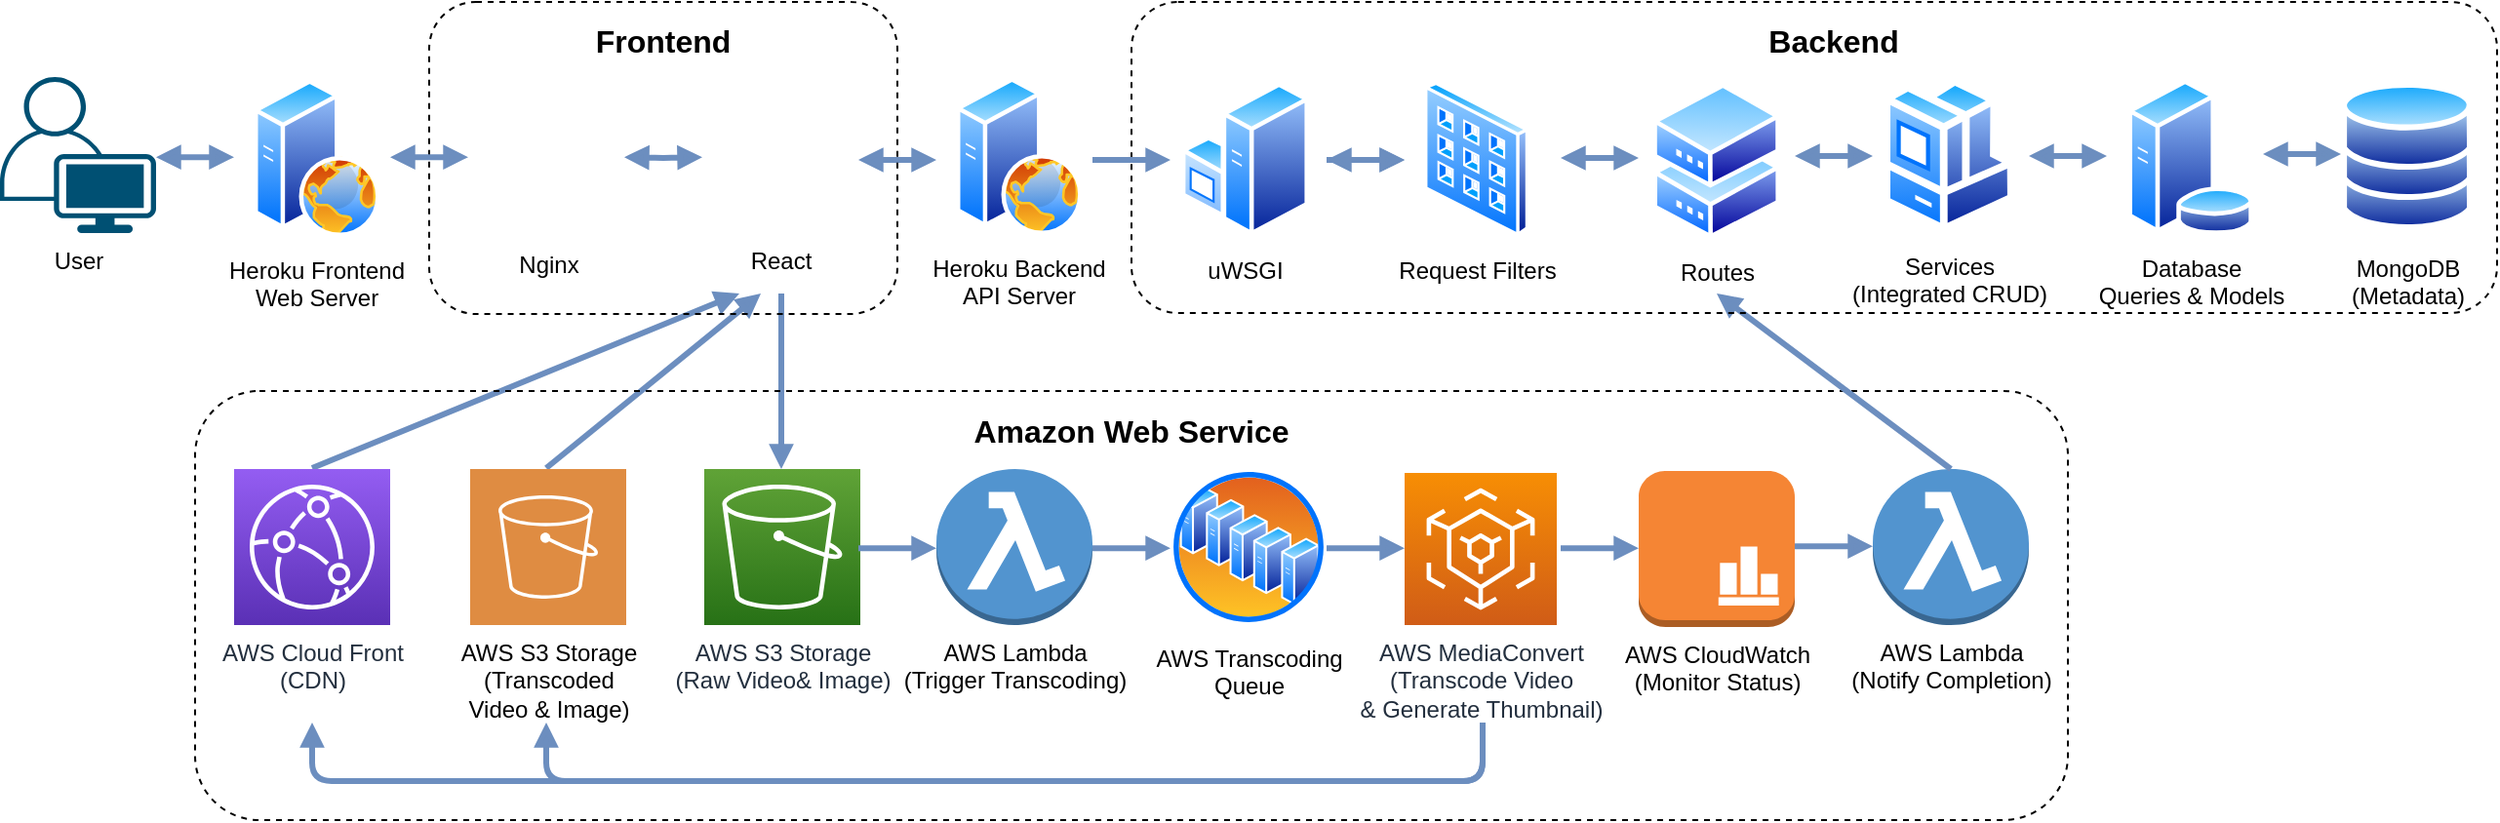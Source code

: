 <mxfile version="13.10.8" type="device"><diagram id="Z6kzxZ2fxYxvkUkX5w1j" name="Page-1"><mxGraphModel dx="1659" dy="689" grid="1" gridSize="10" guides="1" tooltips="1" connect="1" arrows="1" fold="1" page="1" pageScale="1" pageWidth="80" pageHeight="70" math="0" shadow="0"><root><mxCell id="0"/><mxCell id="1" parent="0"/><mxCell id="J5Phn36LUm2sp5nNFIVk-1" value="User" style="points=[[0.35,0,0],[0.98,0.51,0],[1,0.71,0],[0.67,1,0],[0,0.795,0],[0,0.65,0]];verticalLabelPosition=bottom;html=1;verticalAlign=top;aspect=fixed;align=center;pointerEvents=1;shape=mxgraph.cisco19.user;fillColor=#005073;strokeColor=none;" vertex="1" parent="1"><mxGeometry x="-400" y="38.5" width="80" height="80" as="geometry"/></mxCell><mxCell id="J5Phn36LUm2sp5nNFIVk-2" value="Heroku Frontend&lt;br&gt;Web Server" style="aspect=fixed;perimeter=ellipsePerimeter;html=1;align=center;shadow=0;dashed=0;spacingTop=3;image;image=img/lib/active_directory/web_server.svg;" vertex="1" parent="1"><mxGeometry x="-270" y="39.5" width="64.8" height="81" as="geometry"/></mxCell><mxCell id="J5Phn36LUm2sp5nNFIVk-3" value="uWSGI" style="aspect=fixed;perimeter=ellipsePerimeter;html=1;align=center;shadow=0;dashed=0;spacingTop=3;image;image=img/lib/active_directory/windows_server.svg;" vertex="1" parent="1"><mxGeometry x="205.4" y="40.5" width="65.6" height="80" as="geometry"/></mxCell><mxCell id="J5Phn36LUm2sp5nNFIVk-9" value="Database&lt;br&gt;Queries &amp;amp; Models" style="aspect=fixed;perimeter=ellipsePerimeter;html=1;align=center;shadow=0;dashed=0;spacingTop=3;image;image=img/lib/active_directory/database_server.svg;" vertex="1" parent="1"><mxGeometry x="690" y="39.5" width="65.6" height="80" as="geometry"/></mxCell><mxCell id="J5Phn36LUm2sp5nNFIVk-13" value="MongoDB&lt;br&gt;(Metadata)" style="aspect=fixed;perimeter=ellipsePerimeter;html=1;align=center;shadow=0;dashed=0;spacingTop=3;image;image=img/lib/active_directory/database.svg;" vertex="1" parent="1"><mxGeometry x="800" y="69.5" width="67.57" height="50" as="geometry"/></mxCell><mxCell id="J5Phn36LUm2sp5nNFIVk-39" value="" style="endArrow=block;html=1;strokeWidth=3;fillColor=#dae8fc;strokeColor=#6c8ebf;endFill=1;jumpSize=4;endSize=5;startSize=5;rounded=1;gradientColor=#7ea6e0;" edge="1" parent="1"><mxGeometry width="50" height="50" relative="1" as="geometry"><mxPoint x="0.5" y="149.5" as="sourcePoint"/><mxPoint x="0.5" y="239.5" as="targetPoint"/></mxGeometry></mxCell><mxCell id="J5Phn36LUm2sp5nNFIVk-40" value="" style="endArrow=block;html=1;strokeColor=#6c8ebf;strokeWidth=3;fillColor=#dae8fc;endFill=1;endSize=5;startSize=5;gradientColor=#7ea6e0;" edge="1" parent="1"><mxGeometry width="50" height="50" relative="1" as="geometry"><mxPoint x="-120" y="239" as="sourcePoint"/><mxPoint x="-10" y="149.5" as="targetPoint"/></mxGeometry></mxCell><mxCell id="J5Phn36LUm2sp5nNFIVk-41" value="" style="endArrow=block;html=1;strokeColor=#6c8ebf;strokeWidth=3;fillColor=#dae8fc;endFill=1;endSize=5;startSize=5;gradientColor=#7ea6e0;" edge="1" parent="1"><mxGeometry width="50" height="50" relative="1" as="geometry"><mxPoint x="-240" y="239" as="sourcePoint"/><mxPoint x="-21" y="149.5" as="targetPoint"/></mxGeometry></mxCell><mxCell id="J5Phn36LUm2sp5nNFIVk-44" value="" style="endArrow=block;html=1;strokeWidth=3;fillColor=#dae8fc;strokeColor=#6c8ebf;gradientColor=#7ea6e0;endFill=1;endSize=5;startSize=5;startArrow=block;startFill=1;" edge="1" parent="1"><mxGeometry width="50" height="50" relative="1" as="geometry"><mxPoint x="40" y="81" as="sourcePoint"/><mxPoint x="80" y="81" as="targetPoint"/></mxGeometry></mxCell><mxCell id="J5Phn36LUm2sp5nNFIVk-54" value="" style="endArrow=block;html=1;strokeWidth=3;fillColor=#dae8fc;strokeColor=#6c8ebf;gradientColor=#7ea6e0;endFill=1;endSize=5;startSize=5;startArrow=block;startFill=1;" edge="1" parent="1"><mxGeometry width="50" height="50" relative="1" as="geometry"><mxPoint x="-320" y="79.58" as="sourcePoint"/><mxPoint x="-280" y="79.58" as="targetPoint"/></mxGeometry></mxCell><mxCell id="J5Phn36LUm2sp5nNFIVk-57" value="" style="group" vertex="1" connectable="0" parent="1"><mxGeometry x="-300" y="199.5" width="960" height="220" as="geometry"/></mxCell><mxCell id="J5Phn36LUm2sp5nNFIVk-4" value="AWS Transcoding&lt;br&gt;Queue" style="aspect=fixed;perimeter=ellipsePerimeter;html=1;align=center;shadow=0;dashed=0;spacingTop=3;image;image=img/lib/active_directory/server_farm.svg;" vertex="1" parent="J5Phn36LUm2sp5nNFIVk-57"><mxGeometry x="500" y="40" width="80" height="80" as="geometry"/></mxCell><mxCell id="J5Phn36LUm2sp5nNFIVk-7" value="AWS S3 Storage&lt;br&gt;(Raw Video&amp;amp; Image)" style="outlineConnect=0;fontColor=#232F3E;gradientColor=#60A337;gradientDirection=north;fillColor=#277116;strokeColor=#ffffff;dashed=0;verticalLabelPosition=bottom;verticalAlign=top;align=center;html=1;fontSize=12;fontStyle=0;aspect=fixed;shape=mxgraph.aws4.resourceIcon;resIcon=mxgraph.aws4.s3;" vertex="1" parent="J5Phn36LUm2sp5nNFIVk-57"><mxGeometry x="261" y="40" width="80" height="80" as="geometry"/></mxCell><mxCell id="J5Phn36LUm2sp5nNFIVk-16" value="AWS Cloud Front&lt;br&gt;(CDN)" style="outlineConnect=0;fontColor=#232F3E;gradientColor=#945DF2;gradientDirection=north;fillColor=#5A30B5;strokeColor=#ffffff;dashed=0;verticalLabelPosition=bottom;verticalAlign=top;align=center;html=1;fontSize=12;fontStyle=0;aspect=fixed;shape=mxgraph.aws4.resourceIcon;resIcon=mxgraph.aws4.cloudfront;" vertex="1" parent="J5Phn36LUm2sp5nNFIVk-57"><mxGeometry x="20" y="40" width="80" height="80" as="geometry"/></mxCell><mxCell id="J5Phn36LUm2sp5nNFIVk-17" value="AWS MediaConvert&lt;br&gt;(Transcode Video&lt;br&gt;&amp;amp; Generate Thumbnail)" style="outlineConnect=0;fontColor=#232F3E;gradientColor=#F78E04;gradientDirection=north;fillColor=#D05C17;strokeColor=#ffffff;dashed=0;verticalLabelPosition=bottom;verticalAlign=top;align=center;html=1;fontSize=12;fontStyle=0;aspect=fixed;shape=mxgraph.aws4.resourceIcon;resIcon=mxgraph.aws4.elemental_mediaconvert;" vertex="1" parent="J5Phn36LUm2sp5nNFIVk-57"><mxGeometry x="620" y="42" width="78" height="78" as="geometry"/></mxCell><mxCell id="J5Phn36LUm2sp5nNFIVk-20" value="AWS Lambda&lt;br&gt;(Notify Completion)" style="outlineConnect=0;dashed=0;verticalLabelPosition=bottom;verticalAlign=top;align=center;html=1;shape=mxgraph.aws3.lambda_function;fillColor=#5294CF;gradientColor=none;" vertex="1" parent="J5Phn36LUm2sp5nNFIVk-57"><mxGeometry x="860" y="40" width="80" height="80" as="geometry"/></mxCell><mxCell id="J5Phn36LUm2sp5nNFIVk-21" value="AWS Lambda&lt;br&gt;(Trigger Transcoding)" style="outlineConnect=0;dashed=0;verticalLabelPosition=bottom;verticalAlign=top;align=center;html=1;shape=mxgraph.aws3.lambda_function;fillColor=#5294CF;gradientColor=none;" vertex="1" parent="J5Phn36LUm2sp5nNFIVk-57"><mxGeometry x="380" y="40" width="80" height="80" as="geometry"/></mxCell><mxCell id="J5Phn36LUm2sp5nNFIVk-23" value="AWS S3 Storage&lt;br&gt;(Transcoded &lt;br&gt;Video &amp;amp; Image)" style="pointerEvents=1;shadow=0;dashed=0;html=1;strokeColor=none;fillColor=#DF8C42;labelPosition=center;verticalLabelPosition=bottom;verticalAlign=top;align=center;outlineConnect=0;shape=mxgraph.veeam2.aws_s3;" vertex="1" parent="J5Phn36LUm2sp5nNFIVk-57"><mxGeometry x="141" y="40" width="80" height="80" as="geometry"/></mxCell><mxCell id="J5Phn36LUm2sp5nNFIVk-33" value="AWS CloudWatch&lt;br&gt;(Monitor Status)" style="outlineConnect=0;dashed=0;verticalLabelPosition=bottom;verticalAlign=top;align=center;html=1;shape=mxgraph.aws3.instance_with_cloudwatch;fillColor=#F58534;gradientColor=none;strokeWidth=5;" vertex="1" parent="J5Phn36LUm2sp5nNFIVk-57"><mxGeometry x="740" y="41" width="80" height="80" as="geometry"/></mxCell><mxCell id="J5Phn36LUm2sp5nNFIVk-36" value="" style="endArrow=block;html=1;strokeColor=#6c8ebf;strokeWidth=3;fillColor=#dae8fc;gradientColor=#7ea6e0;endFill=1;endSize=5;startSize=5;" edge="1" parent="J5Phn36LUm2sp5nNFIVk-57"><mxGeometry width="50" height="50" relative="1" as="geometry"><mxPoint x="660" y="170" as="sourcePoint"/><mxPoint x="60" y="170" as="targetPoint"/><Array as="points"><mxPoint x="660" y="200"/><mxPoint x="60" y="200"/></Array></mxGeometry></mxCell><mxCell id="J5Phn36LUm2sp5nNFIVk-37" value="" style="endArrow=block;html=1;strokeColor=#6c8ebf;strokeWidth=3;fillColor=#dae8fc;gradientColor=#7ea6e0;endFill=1;endSize=5;startSize=5;" edge="1" parent="J5Phn36LUm2sp5nNFIVk-57"><mxGeometry width="50" height="50" relative="1" as="geometry"><mxPoint x="660" y="170" as="sourcePoint"/><mxPoint x="180" y="170" as="targetPoint"/><Array as="points"><mxPoint x="660" y="200"/><mxPoint x="180" y="200"/></Array></mxGeometry></mxCell><mxCell id="J5Phn36LUm2sp5nNFIVk-38" value="" style="rounded=1;whiteSpace=wrap;html=1;fillColor=none;dashed=1;" vertex="1" parent="J5Phn36LUm2sp5nNFIVk-57"><mxGeometry width="960" height="220" as="geometry"/></mxCell><mxCell id="J5Phn36LUm2sp5nNFIVk-42" value="&lt;font style=&quot;font-size: 16px&quot;&gt;Amazon Web Service&lt;/font&gt;" style="text;html=1;strokeColor=none;fillColor=none;align=center;verticalAlign=middle;whiteSpace=wrap;rounded=0;dashed=1;fontStyle=1;strokeWidth=5;" vertex="1" parent="J5Phn36LUm2sp5nNFIVk-57"><mxGeometry x="390" y="10" width="180" height="20" as="geometry"/></mxCell><mxCell id="J5Phn36LUm2sp5nNFIVk-47" value="" style="endArrow=block;html=1;strokeWidth=3;fillColor=#dae8fc;strokeColor=#6c8ebf;gradientColor=#7ea6e0;endFill=1;endSize=5;startSize=5;" edge="1" parent="J5Phn36LUm2sp5nNFIVk-57"><mxGeometry width="50" height="50" relative="1" as="geometry"><mxPoint x="340" y="80.58" as="sourcePoint"/><mxPoint x="380" y="80.58" as="targetPoint"/></mxGeometry></mxCell><mxCell id="J5Phn36LUm2sp5nNFIVk-50" value="" style="endArrow=block;html=1;strokeWidth=3;fillColor=#dae8fc;strokeColor=#6c8ebf;gradientColor=#7ea6e0;endFill=1;endSize=5;startSize=5;" edge="1" parent="J5Phn36LUm2sp5nNFIVk-57"><mxGeometry width="50" height="50" relative="1" as="geometry"><mxPoint x="460" y="80.58" as="sourcePoint"/><mxPoint x="500" y="80.58" as="targetPoint"/></mxGeometry></mxCell><mxCell id="J5Phn36LUm2sp5nNFIVk-51" value="" style="endArrow=block;html=1;strokeWidth=3;fillColor=#dae8fc;strokeColor=#6c8ebf;gradientColor=#7ea6e0;endFill=1;endSize=5;startSize=5;" edge="1" parent="J5Phn36LUm2sp5nNFIVk-57"><mxGeometry width="50" height="50" relative="1" as="geometry"><mxPoint x="580" y="80.58" as="sourcePoint"/><mxPoint x="620" y="80.58" as="targetPoint"/></mxGeometry></mxCell><mxCell id="J5Phn36LUm2sp5nNFIVk-52" value="" style="endArrow=block;html=1;strokeWidth=3;fillColor=#dae8fc;strokeColor=#6c8ebf;gradientColor=#7ea6e0;endFill=1;endSize=5;startSize=5;" edge="1" parent="J5Phn36LUm2sp5nNFIVk-57"><mxGeometry width="50" height="50" relative="1" as="geometry"><mxPoint x="700" y="80.58" as="sourcePoint"/><mxPoint x="740" y="80.58" as="targetPoint"/></mxGeometry></mxCell><mxCell id="J5Phn36LUm2sp5nNFIVk-53" value="" style="endArrow=block;html=1;strokeWidth=3;fillColor=#dae8fc;strokeColor=#6c8ebf;gradientColor=#7ea6e0;endFill=1;endSize=5;startSize=5;" edge="1" parent="J5Phn36LUm2sp5nNFIVk-57"><mxGeometry width="50" height="50" relative="1" as="geometry"><mxPoint x="820" y="79.58" as="sourcePoint"/><mxPoint x="860" y="79.58" as="targetPoint"/></mxGeometry></mxCell><mxCell id="J5Phn36LUm2sp5nNFIVk-70" value="" style="endArrow=block;html=1;strokeWidth=3;fillColor=#dae8fc;strokeColor=#6c8ebf;endFill=1;jumpSize=4;endSize=5;startSize=5;rounded=1;gradientColor=#7ea6e0;" edge="1" parent="J5Phn36LUm2sp5nNFIVk-57"><mxGeometry width="50" height="50" relative="1" as="geometry"><mxPoint x="900" y="40" as="sourcePoint"/><mxPoint x="780" y="-50" as="targetPoint"/></mxGeometry></mxCell><mxCell id="J5Phn36LUm2sp5nNFIVk-58" value="Heroku Backend&lt;br&gt;API Server" style="aspect=fixed;perimeter=ellipsePerimeter;html=1;align=center;shadow=0;dashed=0;spacingTop=3;image;image=img/lib/active_directory/web_server.svg;" vertex="1" parent="1"><mxGeometry x="90.0" y="38.5" width="64.8" height="81" as="geometry"/></mxCell><mxCell id="J5Phn36LUm2sp5nNFIVk-60" value="Request Filters" style="aspect=fixed;perimeter=ellipsePerimeter;html=1;align=center;shadow=0;dashed=0;spacingTop=3;image;image=img/lib/active_directory/input_output_filter.svg;strokeWidth=5;fillColor=none;" vertex="1" parent="1"><mxGeometry x="330" y="40.5" width="53.6" height="80" as="geometry"/></mxCell><mxCell id="J5Phn36LUm2sp5nNFIVk-63" value="Services&lt;br&gt;(Integrated CRUD)" style="aspect=fixed;perimeter=ellipsePerimeter;html=1;align=center;shadow=0;dashed=0;spacingTop=3;image;image=img/lib/active_directory/workstation_client.svg;strokeWidth=5;fillColor=none;" vertex="1" parent="1"><mxGeometry x="565" y="38.5" width="68" height="80" as="geometry"/></mxCell><mxCell id="J5Phn36LUm2sp5nNFIVk-64" value="Routes" style="aspect=fixed;perimeter=ellipsePerimeter;html=1;align=center;shadow=0;dashed=0;spacingTop=3;image;image=img/lib/active_directory/shadowed_router.svg;strokeWidth=5;fillColor=none;" vertex="1" parent="1"><mxGeometry x="447" y="41.5" width="65.6" height="80" as="geometry"/></mxCell><mxCell id="J5Phn36LUm2sp5nNFIVk-18" value="Nginx" style="shape=image;html=1;verticalAlign=top;verticalLabelPosition=bottom;labelBackgroundColor=#ffffff;imageAspect=0;aspect=fixed;image=https://cdn4.iconfinder.com/data/icons/logos-brands-5/24/nginx-128.png" vertex="1" parent="1"><mxGeometry x="-160" y="39.5" width="81" height="81" as="geometry"/></mxCell><mxCell id="J5Phn36LUm2sp5nNFIVk-19" value="React" style="shape=image;html=1;verticalAlign=top;verticalLabelPosition=bottom;labelBackgroundColor=#ffffff;imageAspect=0;aspect=fixed;image=https://cdn4.iconfinder.com/data/icons/logos-3/600/React.js_logo-128.png" vertex="1" parent="1"><mxGeometry x="-40" y="38.5" width="80" height="80" as="geometry"/></mxCell><mxCell id="J5Phn36LUm2sp5nNFIVk-24" value="" style="rounded=1;whiteSpace=wrap;html=1;fillColor=none;dashed=1;" vertex="1" parent="1"><mxGeometry x="-180" width="240" height="160" as="geometry"/></mxCell><mxCell id="J5Phn36LUm2sp5nNFIVk-25" value="&lt;font style=&quot;font-size: 16px&quot;&gt;Frontend&lt;/font&gt;" style="text;html=1;strokeColor=none;fillColor=none;align=center;verticalAlign=middle;whiteSpace=wrap;rounded=0;dashed=1;fontStyle=1;strokeWidth=5;" vertex="1" parent="1"><mxGeometry x="-90" y="9.5" width="60" height="20" as="geometry"/></mxCell><mxCell id="J5Phn36LUm2sp5nNFIVk-45" value="" style="endArrow=block;html=1;strokeWidth=3;fillColor=#dae8fc;strokeColor=#6c8ebf;gradientColor=#7ea6e0;endFill=1;endSize=5;startSize=5;startArrow=block;startFill=1;" edge="1" parent="1"><mxGeometry x="-180" width="50" height="50" as="geometry"><mxPoint x="-80" y="79.58" as="sourcePoint"/><mxPoint x="-40" y="79.58" as="targetPoint"/><Array as="points"><mxPoint x="-60" y="80"/></Array></mxGeometry></mxCell><mxCell id="J5Phn36LUm2sp5nNFIVk-55" value="" style="endArrow=block;html=1;strokeWidth=3;fillColor=#dae8fc;strokeColor=#6c8ebf;gradientColor=#7ea6e0;endFill=1;endSize=5;startSize=5;startArrow=block;startFill=1;" edge="1" parent="1"><mxGeometry x="-180" width="50" height="50" as="geometry"><mxPoint x="-200" y="79.58" as="sourcePoint"/><mxPoint x="-160" y="79.58" as="targetPoint"/></mxGeometry></mxCell><mxCell id="J5Phn36LUm2sp5nNFIVk-65" value="" style="aspect=fixed;perimeter=ellipsePerimeter;html=1;align=center;shadow=0;dashed=0;spacingTop=3;image;image=img/lib/active_directory/database.svg;" vertex="1" parent="1"><mxGeometry x="800" y="54" width="67.57" height="50" as="geometry"/></mxCell><mxCell id="J5Phn36LUm2sp5nNFIVk-67" value="" style="aspect=fixed;perimeter=ellipsePerimeter;html=1;align=center;shadow=0;dashed=0;spacingTop=3;image;image=img/lib/active_directory/database.svg;" vertex="1" parent="1"><mxGeometry x="800" y="38.5" width="67.57" height="50" as="geometry"/></mxCell><mxCell id="J5Phn36LUm2sp5nNFIVk-68" value="" style="rounded=1;whiteSpace=wrap;html=1;dashed=1;fillColor=none;" vertex="1" parent="1"><mxGeometry x="180" width="700" height="159.5" as="geometry"/></mxCell><mxCell id="J5Phn36LUm2sp5nNFIVk-69" value="&lt;font style=&quot;font-size: 16px&quot;&gt;Backend&lt;/font&gt;" style="text;html=1;strokeColor=none;fillColor=none;align=center;verticalAlign=middle;whiteSpace=wrap;rounded=0;dashed=1;fontStyle=1;strokeWidth=5;" vertex="1" parent="1"><mxGeometry x="510" y="9.5" width="60" height="20" as="geometry"/></mxCell><mxCell id="J5Phn36LUm2sp5nNFIVk-71" value="" style="endArrow=block;html=1;strokeWidth=3;fillColor=#dae8fc;strokeColor=#6c8ebf;gradientColor=#7ea6e0;endFill=1;endSize=5;startSize=5;" edge="1" parent="1"><mxGeometry width="50" height="50" relative="1" as="geometry"><mxPoint x="160" y="81.0" as="sourcePoint"/><mxPoint x="200" y="81.0" as="targetPoint"/></mxGeometry></mxCell><mxCell id="J5Phn36LUm2sp5nNFIVk-72" value="" style="endArrow=block;html=1;strokeWidth=3;fillColor=#dae8fc;strokeColor=#6c8ebf;gradientColor=#7ea6e0;endFill=1;endSize=5;startSize=5;startArrow=block;startFill=1;" edge="1" parent="1"><mxGeometry width="50" height="50" relative="1" as="geometry"><mxPoint x="400" y="80.0" as="sourcePoint"/><mxPoint x="440" y="80.0" as="targetPoint"/></mxGeometry></mxCell><mxCell id="J5Phn36LUm2sp5nNFIVk-73" value="" style="endArrow=block;html=1;strokeWidth=3;fillColor=#dae8fc;strokeColor=#6c8ebf;gradientColor=#7ea6e0;endFill=1;endSize=5;startSize=5;" edge="1" parent="1"><mxGeometry width="50" height="50" relative="1" as="geometry"><mxPoint x="280" y="81.0" as="sourcePoint"/><mxPoint x="320" y="81.0" as="targetPoint"/></mxGeometry></mxCell><mxCell id="J5Phn36LUm2sp5nNFIVk-74" value="" style="endArrow=block;html=1;strokeWidth=3;fillColor=#dae8fc;strokeColor=#6c8ebf;gradientColor=#7ea6e0;endFill=1;endSize=5;startSize=5;startArrow=block;startFill=1;" edge="1" parent="1"><mxGeometry width="50" height="50" relative="1" as="geometry"><mxPoint x="520" y="79.0" as="sourcePoint"/><mxPoint x="560" y="79.0" as="targetPoint"/></mxGeometry></mxCell><mxCell id="J5Phn36LUm2sp5nNFIVk-75" value="" style="endArrow=block;html=1;strokeWidth=3;fillColor=#dae8fc;strokeColor=#6c8ebf;gradientColor=#7ea6e0;endFill=1;endSize=5;startSize=5;startArrow=block;startFill=1;" edge="1" parent="1"><mxGeometry width="50" height="50" relative="1" as="geometry"><mxPoint x="640" y="79.0" as="sourcePoint"/><mxPoint x="680" y="79.0" as="targetPoint"/></mxGeometry></mxCell><mxCell id="J5Phn36LUm2sp5nNFIVk-76" value="" style="endArrow=block;html=1;strokeWidth=3;fillColor=#dae8fc;strokeColor=#6c8ebf;gradientColor=#7ea6e0;endFill=1;endSize=5;startSize=5;startArrow=block;startFill=1;" edge="1" parent="1"><mxGeometry width="50" height="50" relative="1" as="geometry"><mxPoint x="760" y="78.0" as="sourcePoint"/><mxPoint x="800" y="78.0" as="targetPoint"/></mxGeometry></mxCell><mxCell id="J5Phn36LUm2sp5nNFIVk-78" value="" style="endArrow=block;html=1;strokeWidth=3;fillColor=#dae8fc;strokeColor=#6c8ebf;gradientColor=#7ea6e0;endFill=1;endSize=5;startSize=5;startArrow=block;startFill=1;" edge="1" parent="1"><mxGeometry width="50" height="50" relative="1" as="geometry"><mxPoint x="280" y="81" as="sourcePoint"/><mxPoint x="320" y="81" as="targetPoint"/></mxGeometry></mxCell></root></mxGraphModel></diagram></mxfile>